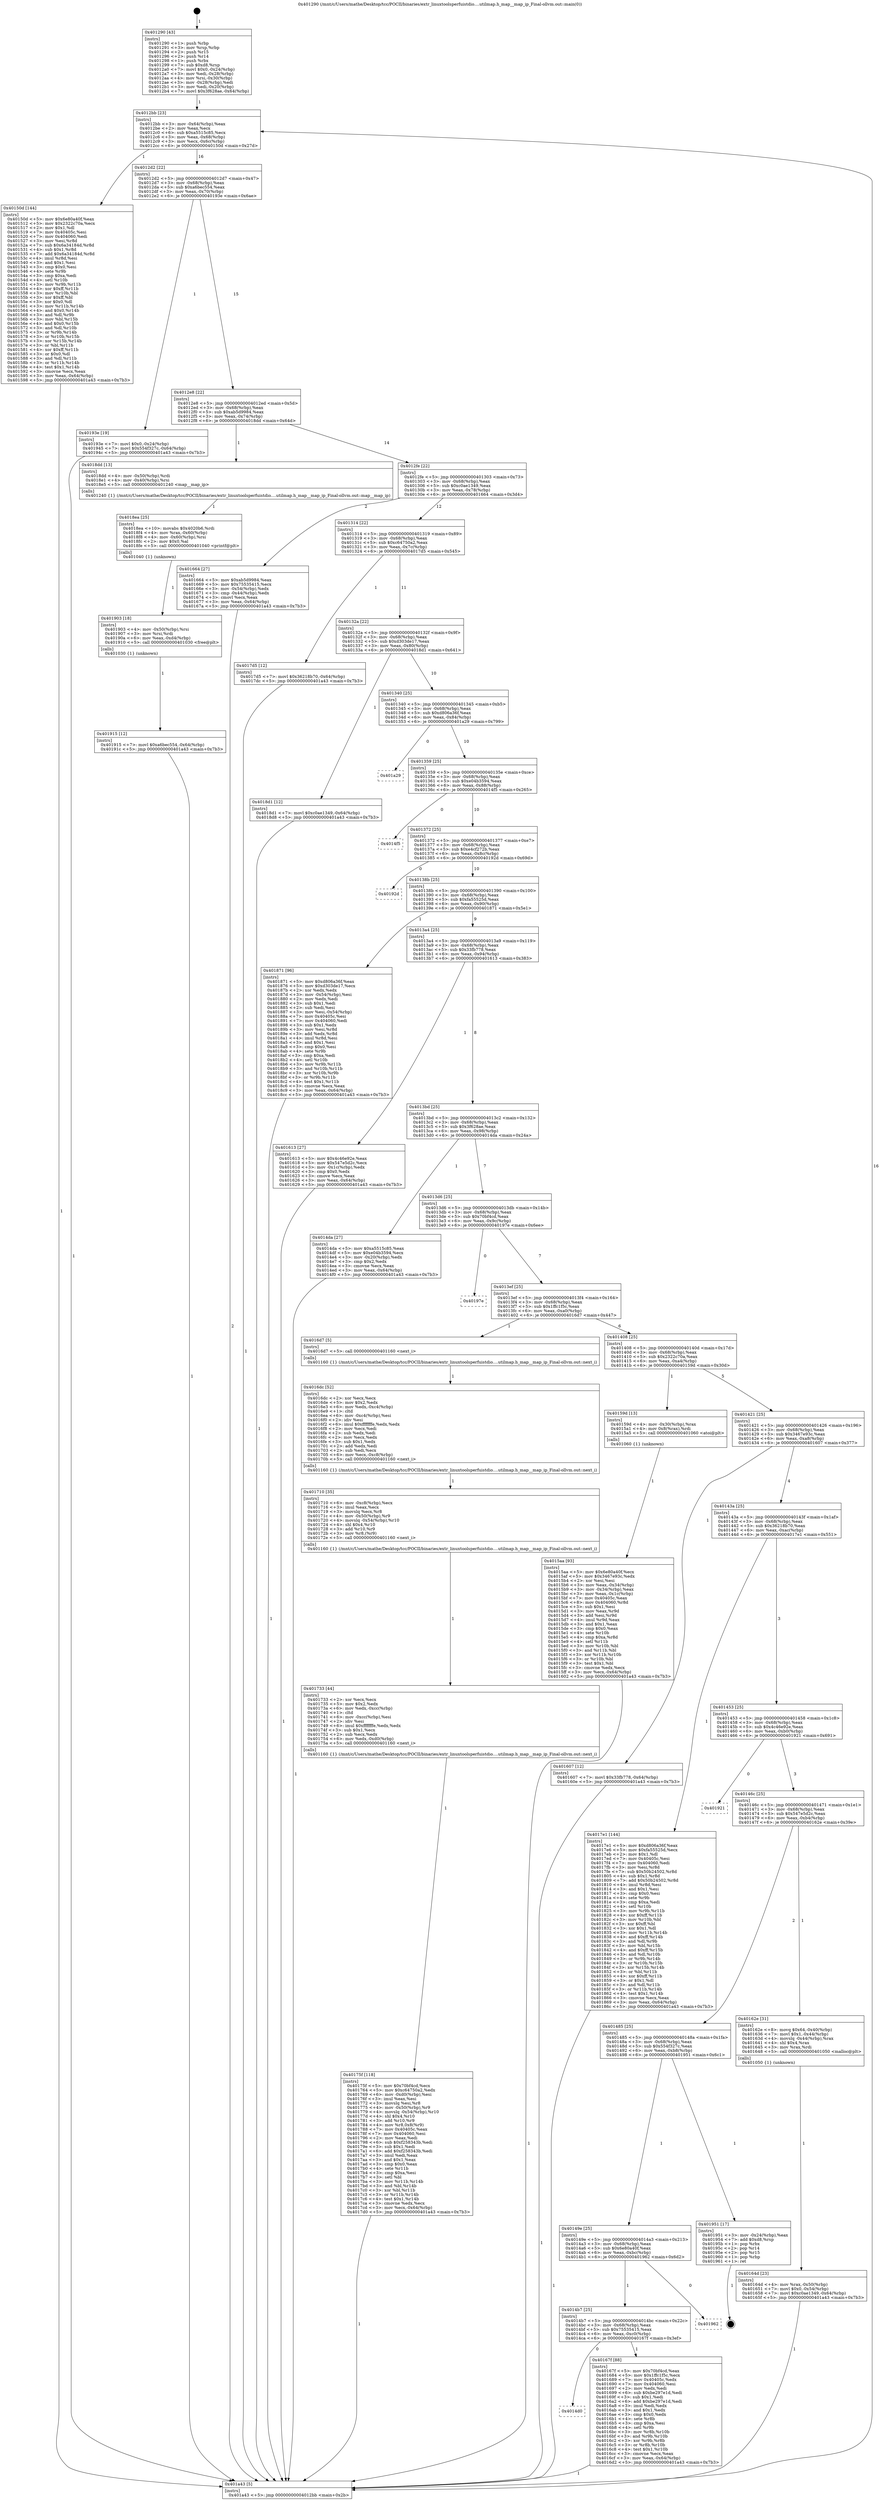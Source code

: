digraph "0x401290" {
  label = "0x401290 (/mnt/c/Users/mathe/Desktop/tcc/POCII/binaries/extr_linuxtoolsperfuistdio....utilmap.h_map__map_ip_Final-ollvm.out::main(0))"
  labelloc = "t"
  node[shape=record]

  Entry [label="",width=0.3,height=0.3,shape=circle,fillcolor=black,style=filled]
  "0x4012bb" [label="{
     0x4012bb [23]\l
     | [instrs]\l
     &nbsp;&nbsp;0x4012bb \<+3\>: mov -0x64(%rbp),%eax\l
     &nbsp;&nbsp;0x4012be \<+2\>: mov %eax,%ecx\l
     &nbsp;&nbsp;0x4012c0 \<+6\>: sub $0xa5515c85,%ecx\l
     &nbsp;&nbsp;0x4012c6 \<+3\>: mov %eax,-0x68(%rbp)\l
     &nbsp;&nbsp;0x4012c9 \<+3\>: mov %ecx,-0x6c(%rbp)\l
     &nbsp;&nbsp;0x4012cc \<+6\>: je 000000000040150d \<main+0x27d\>\l
  }"]
  "0x40150d" [label="{
     0x40150d [144]\l
     | [instrs]\l
     &nbsp;&nbsp;0x40150d \<+5\>: mov $0x6e80a40f,%eax\l
     &nbsp;&nbsp;0x401512 \<+5\>: mov $0x2322c70a,%ecx\l
     &nbsp;&nbsp;0x401517 \<+2\>: mov $0x1,%dl\l
     &nbsp;&nbsp;0x401519 \<+7\>: mov 0x40405c,%esi\l
     &nbsp;&nbsp;0x401520 \<+7\>: mov 0x404060,%edi\l
     &nbsp;&nbsp;0x401527 \<+3\>: mov %esi,%r8d\l
     &nbsp;&nbsp;0x40152a \<+7\>: sub $0x6a34184d,%r8d\l
     &nbsp;&nbsp;0x401531 \<+4\>: sub $0x1,%r8d\l
     &nbsp;&nbsp;0x401535 \<+7\>: add $0x6a34184d,%r8d\l
     &nbsp;&nbsp;0x40153c \<+4\>: imul %r8d,%esi\l
     &nbsp;&nbsp;0x401540 \<+3\>: and $0x1,%esi\l
     &nbsp;&nbsp;0x401543 \<+3\>: cmp $0x0,%esi\l
     &nbsp;&nbsp;0x401546 \<+4\>: sete %r9b\l
     &nbsp;&nbsp;0x40154a \<+3\>: cmp $0xa,%edi\l
     &nbsp;&nbsp;0x40154d \<+4\>: setl %r10b\l
     &nbsp;&nbsp;0x401551 \<+3\>: mov %r9b,%r11b\l
     &nbsp;&nbsp;0x401554 \<+4\>: xor $0xff,%r11b\l
     &nbsp;&nbsp;0x401558 \<+3\>: mov %r10b,%bl\l
     &nbsp;&nbsp;0x40155b \<+3\>: xor $0xff,%bl\l
     &nbsp;&nbsp;0x40155e \<+3\>: xor $0x0,%dl\l
     &nbsp;&nbsp;0x401561 \<+3\>: mov %r11b,%r14b\l
     &nbsp;&nbsp;0x401564 \<+4\>: and $0x0,%r14b\l
     &nbsp;&nbsp;0x401568 \<+3\>: and %dl,%r9b\l
     &nbsp;&nbsp;0x40156b \<+3\>: mov %bl,%r15b\l
     &nbsp;&nbsp;0x40156e \<+4\>: and $0x0,%r15b\l
     &nbsp;&nbsp;0x401572 \<+3\>: and %dl,%r10b\l
     &nbsp;&nbsp;0x401575 \<+3\>: or %r9b,%r14b\l
     &nbsp;&nbsp;0x401578 \<+3\>: or %r10b,%r15b\l
     &nbsp;&nbsp;0x40157b \<+3\>: xor %r15b,%r14b\l
     &nbsp;&nbsp;0x40157e \<+3\>: or %bl,%r11b\l
     &nbsp;&nbsp;0x401581 \<+4\>: xor $0xff,%r11b\l
     &nbsp;&nbsp;0x401585 \<+3\>: or $0x0,%dl\l
     &nbsp;&nbsp;0x401588 \<+3\>: and %dl,%r11b\l
     &nbsp;&nbsp;0x40158b \<+3\>: or %r11b,%r14b\l
     &nbsp;&nbsp;0x40158e \<+4\>: test $0x1,%r14b\l
     &nbsp;&nbsp;0x401592 \<+3\>: cmovne %ecx,%eax\l
     &nbsp;&nbsp;0x401595 \<+3\>: mov %eax,-0x64(%rbp)\l
     &nbsp;&nbsp;0x401598 \<+5\>: jmp 0000000000401a43 \<main+0x7b3\>\l
  }"]
  "0x4012d2" [label="{
     0x4012d2 [22]\l
     | [instrs]\l
     &nbsp;&nbsp;0x4012d2 \<+5\>: jmp 00000000004012d7 \<main+0x47\>\l
     &nbsp;&nbsp;0x4012d7 \<+3\>: mov -0x68(%rbp),%eax\l
     &nbsp;&nbsp;0x4012da \<+5\>: sub $0xa6bec554,%eax\l
     &nbsp;&nbsp;0x4012df \<+3\>: mov %eax,-0x70(%rbp)\l
     &nbsp;&nbsp;0x4012e2 \<+6\>: je 000000000040193e \<main+0x6ae\>\l
  }"]
  Exit [label="",width=0.3,height=0.3,shape=circle,fillcolor=black,style=filled,peripheries=2]
  "0x40193e" [label="{
     0x40193e [19]\l
     | [instrs]\l
     &nbsp;&nbsp;0x40193e \<+7\>: movl $0x0,-0x24(%rbp)\l
     &nbsp;&nbsp;0x401945 \<+7\>: movl $0x554f327c,-0x64(%rbp)\l
     &nbsp;&nbsp;0x40194c \<+5\>: jmp 0000000000401a43 \<main+0x7b3\>\l
  }"]
  "0x4012e8" [label="{
     0x4012e8 [22]\l
     | [instrs]\l
     &nbsp;&nbsp;0x4012e8 \<+5\>: jmp 00000000004012ed \<main+0x5d\>\l
     &nbsp;&nbsp;0x4012ed \<+3\>: mov -0x68(%rbp),%eax\l
     &nbsp;&nbsp;0x4012f0 \<+5\>: sub $0xab5d9984,%eax\l
     &nbsp;&nbsp;0x4012f5 \<+3\>: mov %eax,-0x74(%rbp)\l
     &nbsp;&nbsp;0x4012f8 \<+6\>: je 00000000004018dd \<main+0x64d\>\l
  }"]
  "0x401915" [label="{
     0x401915 [12]\l
     | [instrs]\l
     &nbsp;&nbsp;0x401915 \<+7\>: movl $0xa6bec554,-0x64(%rbp)\l
     &nbsp;&nbsp;0x40191c \<+5\>: jmp 0000000000401a43 \<main+0x7b3\>\l
  }"]
  "0x4018dd" [label="{
     0x4018dd [13]\l
     | [instrs]\l
     &nbsp;&nbsp;0x4018dd \<+4\>: mov -0x50(%rbp),%rdi\l
     &nbsp;&nbsp;0x4018e1 \<+4\>: mov -0x40(%rbp),%rsi\l
     &nbsp;&nbsp;0x4018e5 \<+5\>: call 0000000000401240 \<map__map_ip\>\l
     | [calls]\l
     &nbsp;&nbsp;0x401240 \{1\} (/mnt/c/Users/mathe/Desktop/tcc/POCII/binaries/extr_linuxtoolsperfuistdio....utilmap.h_map__map_ip_Final-ollvm.out::map__map_ip)\l
  }"]
  "0x4012fe" [label="{
     0x4012fe [22]\l
     | [instrs]\l
     &nbsp;&nbsp;0x4012fe \<+5\>: jmp 0000000000401303 \<main+0x73\>\l
     &nbsp;&nbsp;0x401303 \<+3\>: mov -0x68(%rbp),%eax\l
     &nbsp;&nbsp;0x401306 \<+5\>: sub $0xc0ae1349,%eax\l
     &nbsp;&nbsp;0x40130b \<+3\>: mov %eax,-0x78(%rbp)\l
     &nbsp;&nbsp;0x40130e \<+6\>: je 0000000000401664 \<main+0x3d4\>\l
  }"]
  "0x401903" [label="{
     0x401903 [18]\l
     | [instrs]\l
     &nbsp;&nbsp;0x401903 \<+4\>: mov -0x50(%rbp),%rsi\l
     &nbsp;&nbsp;0x401907 \<+3\>: mov %rsi,%rdi\l
     &nbsp;&nbsp;0x40190a \<+6\>: mov %eax,-0xd4(%rbp)\l
     &nbsp;&nbsp;0x401910 \<+5\>: call 0000000000401030 \<free@plt\>\l
     | [calls]\l
     &nbsp;&nbsp;0x401030 \{1\} (unknown)\l
  }"]
  "0x401664" [label="{
     0x401664 [27]\l
     | [instrs]\l
     &nbsp;&nbsp;0x401664 \<+5\>: mov $0xab5d9984,%eax\l
     &nbsp;&nbsp;0x401669 \<+5\>: mov $0x75535415,%ecx\l
     &nbsp;&nbsp;0x40166e \<+3\>: mov -0x54(%rbp),%edx\l
     &nbsp;&nbsp;0x401671 \<+3\>: cmp -0x44(%rbp),%edx\l
     &nbsp;&nbsp;0x401674 \<+3\>: cmovl %ecx,%eax\l
     &nbsp;&nbsp;0x401677 \<+3\>: mov %eax,-0x64(%rbp)\l
     &nbsp;&nbsp;0x40167a \<+5\>: jmp 0000000000401a43 \<main+0x7b3\>\l
  }"]
  "0x401314" [label="{
     0x401314 [22]\l
     | [instrs]\l
     &nbsp;&nbsp;0x401314 \<+5\>: jmp 0000000000401319 \<main+0x89\>\l
     &nbsp;&nbsp;0x401319 \<+3\>: mov -0x68(%rbp),%eax\l
     &nbsp;&nbsp;0x40131c \<+5\>: sub $0xc64750a2,%eax\l
     &nbsp;&nbsp;0x401321 \<+3\>: mov %eax,-0x7c(%rbp)\l
     &nbsp;&nbsp;0x401324 \<+6\>: je 00000000004017d5 \<main+0x545\>\l
  }"]
  "0x4018ea" [label="{
     0x4018ea [25]\l
     | [instrs]\l
     &nbsp;&nbsp;0x4018ea \<+10\>: movabs $0x4020b6,%rdi\l
     &nbsp;&nbsp;0x4018f4 \<+4\>: mov %rax,-0x60(%rbp)\l
     &nbsp;&nbsp;0x4018f8 \<+4\>: mov -0x60(%rbp),%rsi\l
     &nbsp;&nbsp;0x4018fc \<+2\>: mov $0x0,%al\l
     &nbsp;&nbsp;0x4018fe \<+5\>: call 0000000000401040 \<printf@plt\>\l
     | [calls]\l
     &nbsp;&nbsp;0x401040 \{1\} (unknown)\l
  }"]
  "0x4017d5" [label="{
     0x4017d5 [12]\l
     | [instrs]\l
     &nbsp;&nbsp;0x4017d5 \<+7\>: movl $0x36218b70,-0x64(%rbp)\l
     &nbsp;&nbsp;0x4017dc \<+5\>: jmp 0000000000401a43 \<main+0x7b3\>\l
  }"]
  "0x40132a" [label="{
     0x40132a [22]\l
     | [instrs]\l
     &nbsp;&nbsp;0x40132a \<+5\>: jmp 000000000040132f \<main+0x9f\>\l
     &nbsp;&nbsp;0x40132f \<+3\>: mov -0x68(%rbp),%eax\l
     &nbsp;&nbsp;0x401332 \<+5\>: sub $0xd303de17,%eax\l
     &nbsp;&nbsp;0x401337 \<+3\>: mov %eax,-0x80(%rbp)\l
     &nbsp;&nbsp;0x40133a \<+6\>: je 00000000004018d1 \<main+0x641\>\l
  }"]
  "0x40175f" [label="{
     0x40175f [118]\l
     | [instrs]\l
     &nbsp;&nbsp;0x40175f \<+5\>: mov $0x70bf4cd,%ecx\l
     &nbsp;&nbsp;0x401764 \<+5\>: mov $0xc64750a2,%edx\l
     &nbsp;&nbsp;0x401769 \<+6\>: mov -0xd0(%rbp),%esi\l
     &nbsp;&nbsp;0x40176f \<+3\>: imul %eax,%esi\l
     &nbsp;&nbsp;0x401772 \<+3\>: movslq %esi,%r8\l
     &nbsp;&nbsp;0x401775 \<+4\>: mov -0x50(%rbp),%r9\l
     &nbsp;&nbsp;0x401779 \<+4\>: movslq -0x54(%rbp),%r10\l
     &nbsp;&nbsp;0x40177d \<+4\>: shl $0x4,%r10\l
     &nbsp;&nbsp;0x401781 \<+3\>: add %r10,%r9\l
     &nbsp;&nbsp;0x401784 \<+4\>: mov %r8,0x8(%r9)\l
     &nbsp;&nbsp;0x401788 \<+7\>: mov 0x40405c,%eax\l
     &nbsp;&nbsp;0x40178f \<+7\>: mov 0x404060,%esi\l
     &nbsp;&nbsp;0x401796 \<+2\>: mov %eax,%edi\l
     &nbsp;&nbsp;0x401798 \<+6\>: sub $0xf258343b,%edi\l
     &nbsp;&nbsp;0x40179e \<+3\>: sub $0x1,%edi\l
     &nbsp;&nbsp;0x4017a1 \<+6\>: add $0xf258343b,%edi\l
     &nbsp;&nbsp;0x4017a7 \<+3\>: imul %edi,%eax\l
     &nbsp;&nbsp;0x4017aa \<+3\>: and $0x1,%eax\l
     &nbsp;&nbsp;0x4017ad \<+3\>: cmp $0x0,%eax\l
     &nbsp;&nbsp;0x4017b0 \<+4\>: sete %r11b\l
     &nbsp;&nbsp;0x4017b4 \<+3\>: cmp $0xa,%esi\l
     &nbsp;&nbsp;0x4017b7 \<+3\>: setl %bl\l
     &nbsp;&nbsp;0x4017ba \<+3\>: mov %r11b,%r14b\l
     &nbsp;&nbsp;0x4017bd \<+3\>: and %bl,%r14b\l
     &nbsp;&nbsp;0x4017c0 \<+3\>: xor %bl,%r11b\l
     &nbsp;&nbsp;0x4017c3 \<+3\>: or %r11b,%r14b\l
     &nbsp;&nbsp;0x4017c6 \<+4\>: test $0x1,%r14b\l
     &nbsp;&nbsp;0x4017ca \<+3\>: cmovne %edx,%ecx\l
     &nbsp;&nbsp;0x4017cd \<+3\>: mov %ecx,-0x64(%rbp)\l
     &nbsp;&nbsp;0x4017d0 \<+5\>: jmp 0000000000401a43 \<main+0x7b3\>\l
  }"]
  "0x4018d1" [label="{
     0x4018d1 [12]\l
     | [instrs]\l
     &nbsp;&nbsp;0x4018d1 \<+7\>: movl $0xc0ae1349,-0x64(%rbp)\l
     &nbsp;&nbsp;0x4018d8 \<+5\>: jmp 0000000000401a43 \<main+0x7b3\>\l
  }"]
  "0x401340" [label="{
     0x401340 [25]\l
     | [instrs]\l
     &nbsp;&nbsp;0x401340 \<+5\>: jmp 0000000000401345 \<main+0xb5\>\l
     &nbsp;&nbsp;0x401345 \<+3\>: mov -0x68(%rbp),%eax\l
     &nbsp;&nbsp;0x401348 \<+5\>: sub $0xd806a36f,%eax\l
     &nbsp;&nbsp;0x40134d \<+6\>: mov %eax,-0x84(%rbp)\l
     &nbsp;&nbsp;0x401353 \<+6\>: je 0000000000401a29 \<main+0x799\>\l
  }"]
  "0x401733" [label="{
     0x401733 [44]\l
     | [instrs]\l
     &nbsp;&nbsp;0x401733 \<+2\>: xor %ecx,%ecx\l
     &nbsp;&nbsp;0x401735 \<+5\>: mov $0x2,%edx\l
     &nbsp;&nbsp;0x40173a \<+6\>: mov %edx,-0xcc(%rbp)\l
     &nbsp;&nbsp;0x401740 \<+1\>: cltd\l
     &nbsp;&nbsp;0x401741 \<+6\>: mov -0xcc(%rbp),%esi\l
     &nbsp;&nbsp;0x401747 \<+2\>: idiv %esi\l
     &nbsp;&nbsp;0x401749 \<+6\>: imul $0xfffffffe,%edx,%edx\l
     &nbsp;&nbsp;0x40174f \<+3\>: sub $0x1,%ecx\l
     &nbsp;&nbsp;0x401752 \<+2\>: sub %ecx,%edx\l
     &nbsp;&nbsp;0x401754 \<+6\>: mov %edx,-0xd0(%rbp)\l
     &nbsp;&nbsp;0x40175a \<+5\>: call 0000000000401160 \<next_i\>\l
     | [calls]\l
     &nbsp;&nbsp;0x401160 \{1\} (/mnt/c/Users/mathe/Desktop/tcc/POCII/binaries/extr_linuxtoolsperfuistdio....utilmap.h_map__map_ip_Final-ollvm.out::next_i)\l
  }"]
  "0x401a29" [label="{
     0x401a29\l
  }", style=dashed]
  "0x401359" [label="{
     0x401359 [25]\l
     | [instrs]\l
     &nbsp;&nbsp;0x401359 \<+5\>: jmp 000000000040135e \<main+0xce\>\l
     &nbsp;&nbsp;0x40135e \<+3\>: mov -0x68(%rbp),%eax\l
     &nbsp;&nbsp;0x401361 \<+5\>: sub $0xe04b3594,%eax\l
     &nbsp;&nbsp;0x401366 \<+6\>: mov %eax,-0x88(%rbp)\l
     &nbsp;&nbsp;0x40136c \<+6\>: je 00000000004014f5 \<main+0x265\>\l
  }"]
  "0x401710" [label="{
     0x401710 [35]\l
     | [instrs]\l
     &nbsp;&nbsp;0x401710 \<+6\>: mov -0xc8(%rbp),%ecx\l
     &nbsp;&nbsp;0x401716 \<+3\>: imul %eax,%ecx\l
     &nbsp;&nbsp;0x401719 \<+3\>: movslq %ecx,%r8\l
     &nbsp;&nbsp;0x40171c \<+4\>: mov -0x50(%rbp),%r9\l
     &nbsp;&nbsp;0x401720 \<+4\>: movslq -0x54(%rbp),%r10\l
     &nbsp;&nbsp;0x401724 \<+4\>: shl $0x4,%r10\l
     &nbsp;&nbsp;0x401728 \<+3\>: add %r10,%r9\l
     &nbsp;&nbsp;0x40172b \<+3\>: mov %r8,(%r9)\l
     &nbsp;&nbsp;0x40172e \<+5\>: call 0000000000401160 \<next_i\>\l
     | [calls]\l
     &nbsp;&nbsp;0x401160 \{1\} (/mnt/c/Users/mathe/Desktop/tcc/POCII/binaries/extr_linuxtoolsperfuistdio....utilmap.h_map__map_ip_Final-ollvm.out::next_i)\l
  }"]
  "0x4014f5" [label="{
     0x4014f5\l
  }", style=dashed]
  "0x401372" [label="{
     0x401372 [25]\l
     | [instrs]\l
     &nbsp;&nbsp;0x401372 \<+5\>: jmp 0000000000401377 \<main+0xe7\>\l
     &nbsp;&nbsp;0x401377 \<+3\>: mov -0x68(%rbp),%eax\l
     &nbsp;&nbsp;0x40137a \<+5\>: sub $0xe4cf272b,%eax\l
     &nbsp;&nbsp;0x40137f \<+6\>: mov %eax,-0x8c(%rbp)\l
     &nbsp;&nbsp;0x401385 \<+6\>: je 000000000040192d \<main+0x69d\>\l
  }"]
  "0x4016dc" [label="{
     0x4016dc [52]\l
     | [instrs]\l
     &nbsp;&nbsp;0x4016dc \<+2\>: xor %ecx,%ecx\l
     &nbsp;&nbsp;0x4016de \<+5\>: mov $0x2,%edx\l
     &nbsp;&nbsp;0x4016e3 \<+6\>: mov %edx,-0xc4(%rbp)\l
     &nbsp;&nbsp;0x4016e9 \<+1\>: cltd\l
     &nbsp;&nbsp;0x4016ea \<+6\>: mov -0xc4(%rbp),%esi\l
     &nbsp;&nbsp;0x4016f0 \<+2\>: idiv %esi\l
     &nbsp;&nbsp;0x4016f2 \<+6\>: imul $0xfffffffe,%edx,%edx\l
     &nbsp;&nbsp;0x4016f8 \<+2\>: mov %ecx,%edi\l
     &nbsp;&nbsp;0x4016fa \<+2\>: sub %edx,%edi\l
     &nbsp;&nbsp;0x4016fc \<+2\>: mov %ecx,%edx\l
     &nbsp;&nbsp;0x4016fe \<+3\>: sub $0x1,%edx\l
     &nbsp;&nbsp;0x401701 \<+2\>: add %edx,%edi\l
     &nbsp;&nbsp;0x401703 \<+2\>: sub %edi,%ecx\l
     &nbsp;&nbsp;0x401705 \<+6\>: mov %ecx,-0xc8(%rbp)\l
     &nbsp;&nbsp;0x40170b \<+5\>: call 0000000000401160 \<next_i\>\l
     | [calls]\l
     &nbsp;&nbsp;0x401160 \{1\} (/mnt/c/Users/mathe/Desktop/tcc/POCII/binaries/extr_linuxtoolsperfuistdio....utilmap.h_map__map_ip_Final-ollvm.out::next_i)\l
  }"]
  "0x40192d" [label="{
     0x40192d\l
  }", style=dashed]
  "0x40138b" [label="{
     0x40138b [25]\l
     | [instrs]\l
     &nbsp;&nbsp;0x40138b \<+5\>: jmp 0000000000401390 \<main+0x100\>\l
     &nbsp;&nbsp;0x401390 \<+3\>: mov -0x68(%rbp),%eax\l
     &nbsp;&nbsp;0x401393 \<+5\>: sub $0xfa55525d,%eax\l
     &nbsp;&nbsp;0x401398 \<+6\>: mov %eax,-0x90(%rbp)\l
     &nbsp;&nbsp;0x40139e \<+6\>: je 0000000000401871 \<main+0x5e1\>\l
  }"]
  "0x4014d0" [label="{
     0x4014d0\l
  }", style=dashed]
  "0x401871" [label="{
     0x401871 [96]\l
     | [instrs]\l
     &nbsp;&nbsp;0x401871 \<+5\>: mov $0xd806a36f,%eax\l
     &nbsp;&nbsp;0x401876 \<+5\>: mov $0xd303de17,%ecx\l
     &nbsp;&nbsp;0x40187b \<+2\>: xor %edx,%edx\l
     &nbsp;&nbsp;0x40187d \<+3\>: mov -0x54(%rbp),%esi\l
     &nbsp;&nbsp;0x401880 \<+2\>: mov %edx,%edi\l
     &nbsp;&nbsp;0x401882 \<+3\>: sub $0x1,%edi\l
     &nbsp;&nbsp;0x401885 \<+2\>: sub %edi,%esi\l
     &nbsp;&nbsp;0x401887 \<+3\>: mov %esi,-0x54(%rbp)\l
     &nbsp;&nbsp;0x40188a \<+7\>: mov 0x40405c,%esi\l
     &nbsp;&nbsp;0x401891 \<+7\>: mov 0x404060,%edi\l
     &nbsp;&nbsp;0x401898 \<+3\>: sub $0x1,%edx\l
     &nbsp;&nbsp;0x40189b \<+3\>: mov %esi,%r8d\l
     &nbsp;&nbsp;0x40189e \<+3\>: add %edx,%r8d\l
     &nbsp;&nbsp;0x4018a1 \<+4\>: imul %r8d,%esi\l
     &nbsp;&nbsp;0x4018a5 \<+3\>: and $0x1,%esi\l
     &nbsp;&nbsp;0x4018a8 \<+3\>: cmp $0x0,%esi\l
     &nbsp;&nbsp;0x4018ab \<+4\>: sete %r9b\l
     &nbsp;&nbsp;0x4018af \<+3\>: cmp $0xa,%edi\l
     &nbsp;&nbsp;0x4018b2 \<+4\>: setl %r10b\l
     &nbsp;&nbsp;0x4018b6 \<+3\>: mov %r9b,%r11b\l
     &nbsp;&nbsp;0x4018b9 \<+3\>: and %r10b,%r11b\l
     &nbsp;&nbsp;0x4018bc \<+3\>: xor %r10b,%r9b\l
     &nbsp;&nbsp;0x4018bf \<+3\>: or %r9b,%r11b\l
     &nbsp;&nbsp;0x4018c2 \<+4\>: test $0x1,%r11b\l
     &nbsp;&nbsp;0x4018c6 \<+3\>: cmovne %ecx,%eax\l
     &nbsp;&nbsp;0x4018c9 \<+3\>: mov %eax,-0x64(%rbp)\l
     &nbsp;&nbsp;0x4018cc \<+5\>: jmp 0000000000401a43 \<main+0x7b3\>\l
  }"]
  "0x4013a4" [label="{
     0x4013a4 [25]\l
     | [instrs]\l
     &nbsp;&nbsp;0x4013a4 \<+5\>: jmp 00000000004013a9 \<main+0x119\>\l
     &nbsp;&nbsp;0x4013a9 \<+3\>: mov -0x68(%rbp),%eax\l
     &nbsp;&nbsp;0x4013ac \<+5\>: sub $0x33fb778,%eax\l
     &nbsp;&nbsp;0x4013b1 \<+6\>: mov %eax,-0x94(%rbp)\l
     &nbsp;&nbsp;0x4013b7 \<+6\>: je 0000000000401613 \<main+0x383\>\l
  }"]
  "0x40167f" [label="{
     0x40167f [88]\l
     | [instrs]\l
     &nbsp;&nbsp;0x40167f \<+5\>: mov $0x70bf4cd,%eax\l
     &nbsp;&nbsp;0x401684 \<+5\>: mov $0x1ffc1f5c,%ecx\l
     &nbsp;&nbsp;0x401689 \<+7\>: mov 0x40405c,%edx\l
     &nbsp;&nbsp;0x401690 \<+7\>: mov 0x404060,%esi\l
     &nbsp;&nbsp;0x401697 \<+2\>: mov %edx,%edi\l
     &nbsp;&nbsp;0x401699 \<+6\>: sub $0xbe297e1d,%edi\l
     &nbsp;&nbsp;0x40169f \<+3\>: sub $0x1,%edi\l
     &nbsp;&nbsp;0x4016a2 \<+6\>: add $0xbe297e1d,%edi\l
     &nbsp;&nbsp;0x4016a8 \<+3\>: imul %edi,%edx\l
     &nbsp;&nbsp;0x4016ab \<+3\>: and $0x1,%edx\l
     &nbsp;&nbsp;0x4016ae \<+3\>: cmp $0x0,%edx\l
     &nbsp;&nbsp;0x4016b1 \<+4\>: sete %r8b\l
     &nbsp;&nbsp;0x4016b5 \<+3\>: cmp $0xa,%esi\l
     &nbsp;&nbsp;0x4016b8 \<+4\>: setl %r9b\l
     &nbsp;&nbsp;0x4016bc \<+3\>: mov %r8b,%r10b\l
     &nbsp;&nbsp;0x4016bf \<+3\>: and %r9b,%r10b\l
     &nbsp;&nbsp;0x4016c2 \<+3\>: xor %r9b,%r8b\l
     &nbsp;&nbsp;0x4016c5 \<+3\>: or %r8b,%r10b\l
     &nbsp;&nbsp;0x4016c8 \<+4\>: test $0x1,%r10b\l
     &nbsp;&nbsp;0x4016cc \<+3\>: cmovne %ecx,%eax\l
     &nbsp;&nbsp;0x4016cf \<+3\>: mov %eax,-0x64(%rbp)\l
     &nbsp;&nbsp;0x4016d2 \<+5\>: jmp 0000000000401a43 \<main+0x7b3\>\l
  }"]
  "0x401613" [label="{
     0x401613 [27]\l
     | [instrs]\l
     &nbsp;&nbsp;0x401613 \<+5\>: mov $0x4c46e92e,%eax\l
     &nbsp;&nbsp;0x401618 \<+5\>: mov $0x547e5d2c,%ecx\l
     &nbsp;&nbsp;0x40161d \<+3\>: mov -0x1c(%rbp),%edx\l
     &nbsp;&nbsp;0x401620 \<+3\>: cmp $0x0,%edx\l
     &nbsp;&nbsp;0x401623 \<+3\>: cmove %ecx,%eax\l
     &nbsp;&nbsp;0x401626 \<+3\>: mov %eax,-0x64(%rbp)\l
     &nbsp;&nbsp;0x401629 \<+5\>: jmp 0000000000401a43 \<main+0x7b3\>\l
  }"]
  "0x4013bd" [label="{
     0x4013bd [25]\l
     | [instrs]\l
     &nbsp;&nbsp;0x4013bd \<+5\>: jmp 00000000004013c2 \<main+0x132\>\l
     &nbsp;&nbsp;0x4013c2 \<+3\>: mov -0x68(%rbp),%eax\l
     &nbsp;&nbsp;0x4013c5 \<+5\>: sub $0x3f628ae,%eax\l
     &nbsp;&nbsp;0x4013ca \<+6\>: mov %eax,-0x98(%rbp)\l
     &nbsp;&nbsp;0x4013d0 \<+6\>: je 00000000004014da \<main+0x24a\>\l
  }"]
  "0x4014b7" [label="{
     0x4014b7 [25]\l
     | [instrs]\l
     &nbsp;&nbsp;0x4014b7 \<+5\>: jmp 00000000004014bc \<main+0x22c\>\l
     &nbsp;&nbsp;0x4014bc \<+3\>: mov -0x68(%rbp),%eax\l
     &nbsp;&nbsp;0x4014bf \<+5\>: sub $0x75535415,%eax\l
     &nbsp;&nbsp;0x4014c4 \<+6\>: mov %eax,-0xc0(%rbp)\l
     &nbsp;&nbsp;0x4014ca \<+6\>: je 000000000040167f \<main+0x3ef\>\l
  }"]
  "0x4014da" [label="{
     0x4014da [27]\l
     | [instrs]\l
     &nbsp;&nbsp;0x4014da \<+5\>: mov $0xa5515c85,%eax\l
     &nbsp;&nbsp;0x4014df \<+5\>: mov $0xe04b3594,%ecx\l
     &nbsp;&nbsp;0x4014e4 \<+3\>: mov -0x20(%rbp),%edx\l
     &nbsp;&nbsp;0x4014e7 \<+3\>: cmp $0x2,%edx\l
     &nbsp;&nbsp;0x4014ea \<+3\>: cmovne %ecx,%eax\l
     &nbsp;&nbsp;0x4014ed \<+3\>: mov %eax,-0x64(%rbp)\l
     &nbsp;&nbsp;0x4014f0 \<+5\>: jmp 0000000000401a43 \<main+0x7b3\>\l
  }"]
  "0x4013d6" [label="{
     0x4013d6 [25]\l
     | [instrs]\l
     &nbsp;&nbsp;0x4013d6 \<+5\>: jmp 00000000004013db \<main+0x14b\>\l
     &nbsp;&nbsp;0x4013db \<+3\>: mov -0x68(%rbp),%eax\l
     &nbsp;&nbsp;0x4013de \<+5\>: sub $0x70bf4cd,%eax\l
     &nbsp;&nbsp;0x4013e3 \<+6\>: mov %eax,-0x9c(%rbp)\l
     &nbsp;&nbsp;0x4013e9 \<+6\>: je 000000000040197e \<main+0x6ee\>\l
  }"]
  "0x401a43" [label="{
     0x401a43 [5]\l
     | [instrs]\l
     &nbsp;&nbsp;0x401a43 \<+5\>: jmp 00000000004012bb \<main+0x2b\>\l
  }"]
  "0x401290" [label="{
     0x401290 [43]\l
     | [instrs]\l
     &nbsp;&nbsp;0x401290 \<+1\>: push %rbp\l
     &nbsp;&nbsp;0x401291 \<+3\>: mov %rsp,%rbp\l
     &nbsp;&nbsp;0x401294 \<+2\>: push %r15\l
     &nbsp;&nbsp;0x401296 \<+2\>: push %r14\l
     &nbsp;&nbsp;0x401298 \<+1\>: push %rbx\l
     &nbsp;&nbsp;0x401299 \<+7\>: sub $0xd8,%rsp\l
     &nbsp;&nbsp;0x4012a0 \<+7\>: movl $0x0,-0x24(%rbp)\l
     &nbsp;&nbsp;0x4012a7 \<+3\>: mov %edi,-0x28(%rbp)\l
     &nbsp;&nbsp;0x4012aa \<+4\>: mov %rsi,-0x30(%rbp)\l
     &nbsp;&nbsp;0x4012ae \<+3\>: mov -0x28(%rbp),%edi\l
     &nbsp;&nbsp;0x4012b1 \<+3\>: mov %edi,-0x20(%rbp)\l
     &nbsp;&nbsp;0x4012b4 \<+7\>: movl $0x3f628ae,-0x64(%rbp)\l
  }"]
  "0x401962" [label="{
     0x401962\l
  }", style=dashed]
  "0x40197e" [label="{
     0x40197e\l
  }", style=dashed]
  "0x4013ef" [label="{
     0x4013ef [25]\l
     | [instrs]\l
     &nbsp;&nbsp;0x4013ef \<+5\>: jmp 00000000004013f4 \<main+0x164\>\l
     &nbsp;&nbsp;0x4013f4 \<+3\>: mov -0x68(%rbp),%eax\l
     &nbsp;&nbsp;0x4013f7 \<+5\>: sub $0x1ffc1f5c,%eax\l
     &nbsp;&nbsp;0x4013fc \<+6\>: mov %eax,-0xa0(%rbp)\l
     &nbsp;&nbsp;0x401402 \<+6\>: je 00000000004016d7 \<main+0x447\>\l
  }"]
  "0x40149e" [label="{
     0x40149e [25]\l
     | [instrs]\l
     &nbsp;&nbsp;0x40149e \<+5\>: jmp 00000000004014a3 \<main+0x213\>\l
     &nbsp;&nbsp;0x4014a3 \<+3\>: mov -0x68(%rbp),%eax\l
     &nbsp;&nbsp;0x4014a6 \<+5\>: sub $0x6e80a40f,%eax\l
     &nbsp;&nbsp;0x4014ab \<+6\>: mov %eax,-0xbc(%rbp)\l
     &nbsp;&nbsp;0x4014b1 \<+6\>: je 0000000000401962 \<main+0x6d2\>\l
  }"]
  "0x4016d7" [label="{
     0x4016d7 [5]\l
     | [instrs]\l
     &nbsp;&nbsp;0x4016d7 \<+5\>: call 0000000000401160 \<next_i\>\l
     | [calls]\l
     &nbsp;&nbsp;0x401160 \{1\} (/mnt/c/Users/mathe/Desktop/tcc/POCII/binaries/extr_linuxtoolsperfuistdio....utilmap.h_map__map_ip_Final-ollvm.out::next_i)\l
  }"]
  "0x401408" [label="{
     0x401408 [25]\l
     | [instrs]\l
     &nbsp;&nbsp;0x401408 \<+5\>: jmp 000000000040140d \<main+0x17d\>\l
     &nbsp;&nbsp;0x40140d \<+3\>: mov -0x68(%rbp),%eax\l
     &nbsp;&nbsp;0x401410 \<+5\>: sub $0x2322c70a,%eax\l
     &nbsp;&nbsp;0x401415 \<+6\>: mov %eax,-0xa4(%rbp)\l
     &nbsp;&nbsp;0x40141b \<+6\>: je 000000000040159d \<main+0x30d\>\l
  }"]
  "0x401951" [label="{
     0x401951 [17]\l
     | [instrs]\l
     &nbsp;&nbsp;0x401951 \<+3\>: mov -0x24(%rbp),%eax\l
     &nbsp;&nbsp;0x401954 \<+7\>: add $0xd8,%rsp\l
     &nbsp;&nbsp;0x40195b \<+1\>: pop %rbx\l
     &nbsp;&nbsp;0x40195c \<+2\>: pop %r14\l
     &nbsp;&nbsp;0x40195e \<+2\>: pop %r15\l
     &nbsp;&nbsp;0x401960 \<+1\>: pop %rbp\l
     &nbsp;&nbsp;0x401961 \<+1\>: ret\l
  }"]
  "0x40159d" [label="{
     0x40159d [13]\l
     | [instrs]\l
     &nbsp;&nbsp;0x40159d \<+4\>: mov -0x30(%rbp),%rax\l
     &nbsp;&nbsp;0x4015a1 \<+4\>: mov 0x8(%rax),%rdi\l
     &nbsp;&nbsp;0x4015a5 \<+5\>: call 0000000000401060 \<atoi@plt\>\l
     | [calls]\l
     &nbsp;&nbsp;0x401060 \{1\} (unknown)\l
  }"]
  "0x401421" [label="{
     0x401421 [25]\l
     | [instrs]\l
     &nbsp;&nbsp;0x401421 \<+5\>: jmp 0000000000401426 \<main+0x196\>\l
     &nbsp;&nbsp;0x401426 \<+3\>: mov -0x68(%rbp),%eax\l
     &nbsp;&nbsp;0x401429 \<+5\>: sub $0x3467e93c,%eax\l
     &nbsp;&nbsp;0x40142e \<+6\>: mov %eax,-0xa8(%rbp)\l
     &nbsp;&nbsp;0x401434 \<+6\>: je 0000000000401607 \<main+0x377\>\l
  }"]
  "0x4015aa" [label="{
     0x4015aa [93]\l
     | [instrs]\l
     &nbsp;&nbsp;0x4015aa \<+5\>: mov $0x6e80a40f,%ecx\l
     &nbsp;&nbsp;0x4015af \<+5\>: mov $0x3467e93c,%edx\l
     &nbsp;&nbsp;0x4015b4 \<+2\>: xor %esi,%esi\l
     &nbsp;&nbsp;0x4015b6 \<+3\>: mov %eax,-0x34(%rbp)\l
     &nbsp;&nbsp;0x4015b9 \<+3\>: mov -0x34(%rbp),%eax\l
     &nbsp;&nbsp;0x4015bc \<+3\>: mov %eax,-0x1c(%rbp)\l
     &nbsp;&nbsp;0x4015bf \<+7\>: mov 0x40405c,%eax\l
     &nbsp;&nbsp;0x4015c6 \<+8\>: mov 0x404060,%r8d\l
     &nbsp;&nbsp;0x4015ce \<+3\>: sub $0x1,%esi\l
     &nbsp;&nbsp;0x4015d1 \<+3\>: mov %eax,%r9d\l
     &nbsp;&nbsp;0x4015d4 \<+3\>: add %esi,%r9d\l
     &nbsp;&nbsp;0x4015d7 \<+4\>: imul %r9d,%eax\l
     &nbsp;&nbsp;0x4015db \<+3\>: and $0x1,%eax\l
     &nbsp;&nbsp;0x4015de \<+3\>: cmp $0x0,%eax\l
     &nbsp;&nbsp;0x4015e1 \<+4\>: sete %r10b\l
     &nbsp;&nbsp;0x4015e5 \<+4\>: cmp $0xa,%r8d\l
     &nbsp;&nbsp;0x4015e9 \<+4\>: setl %r11b\l
     &nbsp;&nbsp;0x4015ed \<+3\>: mov %r10b,%bl\l
     &nbsp;&nbsp;0x4015f0 \<+3\>: and %r11b,%bl\l
     &nbsp;&nbsp;0x4015f3 \<+3\>: xor %r11b,%r10b\l
     &nbsp;&nbsp;0x4015f6 \<+3\>: or %r10b,%bl\l
     &nbsp;&nbsp;0x4015f9 \<+3\>: test $0x1,%bl\l
     &nbsp;&nbsp;0x4015fc \<+3\>: cmovne %edx,%ecx\l
     &nbsp;&nbsp;0x4015ff \<+3\>: mov %ecx,-0x64(%rbp)\l
     &nbsp;&nbsp;0x401602 \<+5\>: jmp 0000000000401a43 \<main+0x7b3\>\l
  }"]
  "0x40164d" [label="{
     0x40164d [23]\l
     | [instrs]\l
     &nbsp;&nbsp;0x40164d \<+4\>: mov %rax,-0x50(%rbp)\l
     &nbsp;&nbsp;0x401651 \<+7\>: movl $0x0,-0x54(%rbp)\l
     &nbsp;&nbsp;0x401658 \<+7\>: movl $0xc0ae1349,-0x64(%rbp)\l
     &nbsp;&nbsp;0x40165f \<+5\>: jmp 0000000000401a43 \<main+0x7b3\>\l
  }"]
  "0x401607" [label="{
     0x401607 [12]\l
     | [instrs]\l
     &nbsp;&nbsp;0x401607 \<+7\>: movl $0x33fb778,-0x64(%rbp)\l
     &nbsp;&nbsp;0x40160e \<+5\>: jmp 0000000000401a43 \<main+0x7b3\>\l
  }"]
  "0x40143a" [label="{
     0x40143a [25]\l
     | [instrs]\l
     &nbsp;&nbsp;0x40143a \<+5\>: jmp 000000000040143f \<main+0x1af\>\l
     &nbsp;&nbsp;0x40143f \<+3\>: mov -0x68(%rbp),%eax\l
     &nbsp;&nbsp;0x401442 \<+5\>: sub $0x36218b70,%eax\l
     &nbsp;&nbsp;0x401447 \<+6\>: mov %eax,-0xac(%rbp)\l
     &nbsp;&nbsp;0x40144d \<+6\>: je 00000000004017e1 \<main+0x551\>\l
  }"]
  "0x401485" [label="{
     0x401485 [25]\l
     | [instrs]\l
     &nbsp;&nbsp;0x401485 \<+5\>: jmp 000000000040148a \<main+0x1fa\>\l
     &nbsp;&nbsp;0x40148a \<+3\>: mov -0x68(%rbp),%eax\l
     &nbsp;&nbsp;0x40148d \<+5\>: sub $0x554f327c,%eax\l
     &nbsp;&nbsp;0x401492 \<+6\>: mov %eax,-0xb8(%rbp)\l
     &nbsp;&nbsp;0x401498 \<+6\>: je 0000000000401951 \<main+0x6c1\>\l
  }"]
  "0x4017e1" [label="{
     0x4017e1 [144]\l
     | [instrs]\l
     &nbsp;&nbsp;0x4017e1 \<+5\>: mov $0xd806a36f,%eax\l
     &nbsp;&nbsp;0x4017e6 \<+5\>: mov $0xfa55525d,%ecx\l
     &nbsp;&nbsp;0x4017eb \<+2\>: mov $0x1,%dl\l
     &nbsp;&nbsp;0x4017ed \<+7\>: mov 0x40405c,%esi\l
     &nbsp;&nbsp;0x4017f4 \<+7\>: mov 0x404060,%edi\l
     &nbsp;&nbsp;0x4017fb \<+3\>: mov %esi,%r8d\l
     &nbsp;&nbsp;0x4017fe \<+7\>: sub $0x50b24502,%r8d\l
     &nbsp;&nbsp;0x401805 \<+4\>: sub $0x1,%r8d\l
     &nbsp;&nbsp;0x401809 \<+7\>: add $0x50b24502,%r8d\l
     &nbsp;&nbsp;0x401810 \<+4\>: imul %r8d,%esi\l
     &nbsp;&nbsp;0x401814 \<+3\>: and $0x1,%esi\l
     &nbsp;&nbsp;0x401817 \<+3\>: cmp $0x0,%esi\l
     &nbsp;&nbsp;0x40181a \<+4\>: sete %r9b\l
     &nbsp;&nbsp;0x40181e \<+3\>: cmp $0xa,%edi\l
     &nbsp;&nbsp;0x401821 \<+4\>: setl %r10b\l
     &nbsp;&nbsp;0x401825 \<+3\>: mov %r9b,%r11b\l
     &nbsp;&nbsp;0x401828 \<+4\>: xor $0xff,%r11b\l
     &nbsp;&nbsp;0x40182c \<+3\>: mov %r10b,%bl\l
     &nbsp;&nbsp;0x40182f \<+3\>: xor $0xff,%bl\l
     &nbsp;&nbsp;0x401832 \<+3\>: xor $0x1,%dl\l
     &nbsp;&nbsp;0x401835 \<+3\>: mov %r11b,%r14b\l
     &nbsp;&nbsp;0x401838 \<+4\>: and $0xff,%r14b\l
     &nbsp;&nbsp;0x40183c \<+3\>: and %dl,%r9b\l
     &nbsp;&nbsp;0x40183f \<+3\>: mov %bl,%r15b\l
     &nbsp;&nbsp;0x401842 \<+4\>: and $0xff,%r15b\l
     &nbsp;&nbsp;0x401846 \<+3\>: and %dl,%r10b\l
     &nbsp;&nbsp;0x401849 \<+3\>: or %r9b,%r14b\l
     &nbsp;&nbsp;0x40184c \<+3\>: or %r10b,%r15b\l
     &nbsp;&nbsp;0x40184f \<+3\>: xor %r15b,%r14b\l
     &nbsp;&nbsp;0x401852 \<+3\>: or %bl,%r11b\l
     &nbsp;&nbsp;0x401855 \<+4\>: xor $0xff,%r11b\l
     &nbsp;&nbsp;0x401859 \<+3\>: or $0x1,%dl\l
     &nbsp;&nbsp;0x40185c \<+3\>: and %dl,%r11b\l
     &nbsp;&nbsp;0x40185f \<+3\>: or %r11b,%r14b\l
     &nbsp;&nbsp;0x401862 \<+4\>: test $0x1,%r14b\l
     &nbsp;&nbsp;0x401866 \<+3\>: cmovne %ecx,%eax\l
     &nbsp;&nbsp;0x401869 \<+3\>: mov %eax,-0x64(%rbp)\l
     &nbsp;&nbsp;0x40186c \<+5\>: jmp 0000000000401a43 \<main+0x7b3\>\l
  }"]
  "0x401453" [label="{
     0x401453 [25]\l
     | [instrs]\l
     &nbsp;&nbsp;0x401453 \<+5\>: jmp 0000000000401458 \<main+0x1c8\>\l
     &nbsp;&nbsp;0x401458 \<+3\>: mov -0x68(%rbp),%eax\l
     &nbsp;&nbsp;0x40145b \<+5\>: sub $0x4c46e92e,%eax\l
     &nbsp;&nbsp;0x401460 \<+6\>: mov %eax,-0xb0(%rbp)\l
     &nbsp;&nbsp;0x401466 \<+6\>: je 0000000000401921 \<main+0x691\>\l
  }"]
  "0x40162e" [label="{
     0x40162e [31]\l
     | [instrs]\l
     &nbsp;&nbsp;0x40162e \<+8\>: movq $0x64,-0x40(%rbp)\l
     &nbsp;&nbsp;0x401636 \<+7\>: movl $0x1,-0x44(%rbp)\l
     &nbsp;&nbsp;0x40163d \<+4\>: movslq -0x44(%rbp),%rax\l
     &nbsp;&nbsp;0x401641 \<+4\>: shl $0x4,%rax\l
     &nbsp;&nbsp;0x401645 \<+3\>: mov %rax,%rdi\l
     &nbsp;&nbsp;0x401648 \<+5\>: call 0000000000401050 \<malloc@plt\>\l
     | [calls]\l
     &nbsp;&nbsp;0x401050 \{1\} (unknown)\l
  }"]
  "0x401921" [label="{
     0x401921\l
  }", style=dashed]
  "0x40146c" [label="{
     0x40146c [25]\l
     | [instrs]\l
     &nbsp;&nbsp;0x40146c \<+5\>: jmp 0000000000401471 \<main+0x1e1\>\l
     &nbsp;&nbsp;0x401471 \<+3\>: mov -0x68(%rbp),%eax\l
     &nbsp;&nbsp;0x401474 \<+5\>: sub $0x547e5d2c,%eax\l
     &nbsp;&nbsp;0x401479 \<+6\>: mov %eax,-0xb4(%rbp)\l
     &nbsp;&nbsp;0x40147f \<+6\>: je 000000000040162e \<main+0x39e\>\l
  }"]
  Entry -> "0x401290" [label=" 1"]
  "0x4012bb" -> "0x40150d" [label=" 1"]
  "0x4012bb" -> "0x4012d2" [label=" 16"]
  "0x401951" -> Exit [label=" 1"]
  "0x4012d2" -> "0x40193e" [label=" 1"]
  "0x4012d2" -> "0x4012e8" [label=" 15"]
  "0x40193e" -> "0x401a43" [label=" 1"]
  "0x4012e8" -> "0x4018dd" [label=" 1"]
  "0x4012e8" -> "0x4012fe" [label=" 14"]
  "0x401915" -> "0x401a43" [label=" 1"]
  "0x4012fe" -> "0x401664" [label=" 2"]
  "0x4012fe" -> "0x401314" [label=" 12"]
  "0x401903" -> "0x401915" [label=" 1"]
  "0x401314" -> "0x4017d5" [label=" 1"]
  "0x401314" -> "0x40132a" [label=" 11"]
  "0x4018ea" -> "0x401903" [label=" 1"]
  "0x40132a" -> "0x4018d1" [label=" 1"]
  "0x40132a" -> "0x401340" [label=" 10"]
  "0x4018dd" -> "0x4018ea" [label=" 1"]
  "0x401340" -> "0x401a29" [label=" 0"]
  "0x401340" -> "0x401359" [label=" 10"]
  "0x4018d1" -> "0x401a43" [label=" 1"]
  "0x401359" -> "0x4014f5" [label=" 0"]
  "0x401359" -> "0x401372" [label=" 10"]
  "0x401871" -> "0x401a43" [label=" 1"]
  "0x401372" -> "0x40192d" [label=" 0"]
  "0x401372" -> "0x40138b" [label=" 10"]
  "0x4017e1" -> "0x401a43" [label=" 1"]
  "0x40138b" -> "0x401871" [label=" 1"]
  "0x40138b" -> "0x4013a4" [label=" 9"]
  "0x4017d5" -> "0x401a43" [label=" 1"]
  "0x4013a4" -> "0x401613" [label=" 1"]
  "0x4013a4" -> "0x4013bd" [label=" 8"]
  "0x40175f" -> "0x401a43" [label=" 1"]
  "0x4013bd" -> "0x4014da" [label=" 1"]
  "0x4013bd" -> "0x4013d6" [label=" 7"]
  "0x4014da" -> "0x401a43" [label=" 1"]
  "0x401290" -> "0x4012bb" [label=" 1"]
  "0x401a43" -> "0x4012bb" [label=" 16"]
  "0x40150d" -> "0x401a43" [label=" 1"]
  "0x401710" -> "0x401733" [label=" 1"]
  "0x4013d6" -> "0x40197e" [label=" 0"]
  "0x4013d6" -> "0x4013ef" [label=" 7"]
  "0x4016dc" -> "0x401710" [label=" 1"]
  "0x4013ef" -> "0x4016d7" [label=" 1"]
  "0x4013ef" -> "0x401408" [label=" 6"]
  "0x40167f" -> "0x401a43" [label=" 1"]
  "0x401408" -> "0x40159d" [label=" 1"]
  "0x401408" -> "0x401421" [label=" 5"]
  "0x40159d" -> "0x4015aa" [label=" 1"]
  "0x4015aa" -> "0x401a43" [label=" 1"]
  "0x4014b7" -> "0x4014d0" [label=" 0"]
  "0x401421" -> "0x401607" [label=" 1"]
  "0x401421" -> "0x40143a" [label=" 4"]
  "0x401607" -> "0x401a43" [label=" 1"]
  "0x401613" -> "0x401a43" [label=" 1"]
  "0x401733" -> "0x40175f" [label=" 1"]
  "0x40143a" -> "0x4017e1" [label=" 1"]
  "0x40143a" -> "0x401453" [label=" 3"]
  "0x40149e" -> "0x4014b7" [label=" 1"]
  "0x401453" -> "0x401921" [label=" 0"]
  "0x401453" -> "0x40146c" [label=" 3"]
  "0x40149e" -> "0x401962" [label=" 0"]
  "0x40146c" -> "0x40162e" [label=" 1"]
  "0x40146c" -> "0x401485" [label=" 2"]
  "0x40162e" -> "0x40164d" [label=" 1"]
  "0x40164d" -> "0x401a43" [label=" 1"]
  "0x401664" -> "0x401a43" [label=" 2"]
  "0x4014b7" -> "0x40167f" [label=" 1"]
  "0x401485" -> "0x401951" [label=" 1"]
  "0x401485" -> "0x40149e" [label=" 1"]
  "0x4016d7" -> "0x4016dc" [label=" 1"]
}
